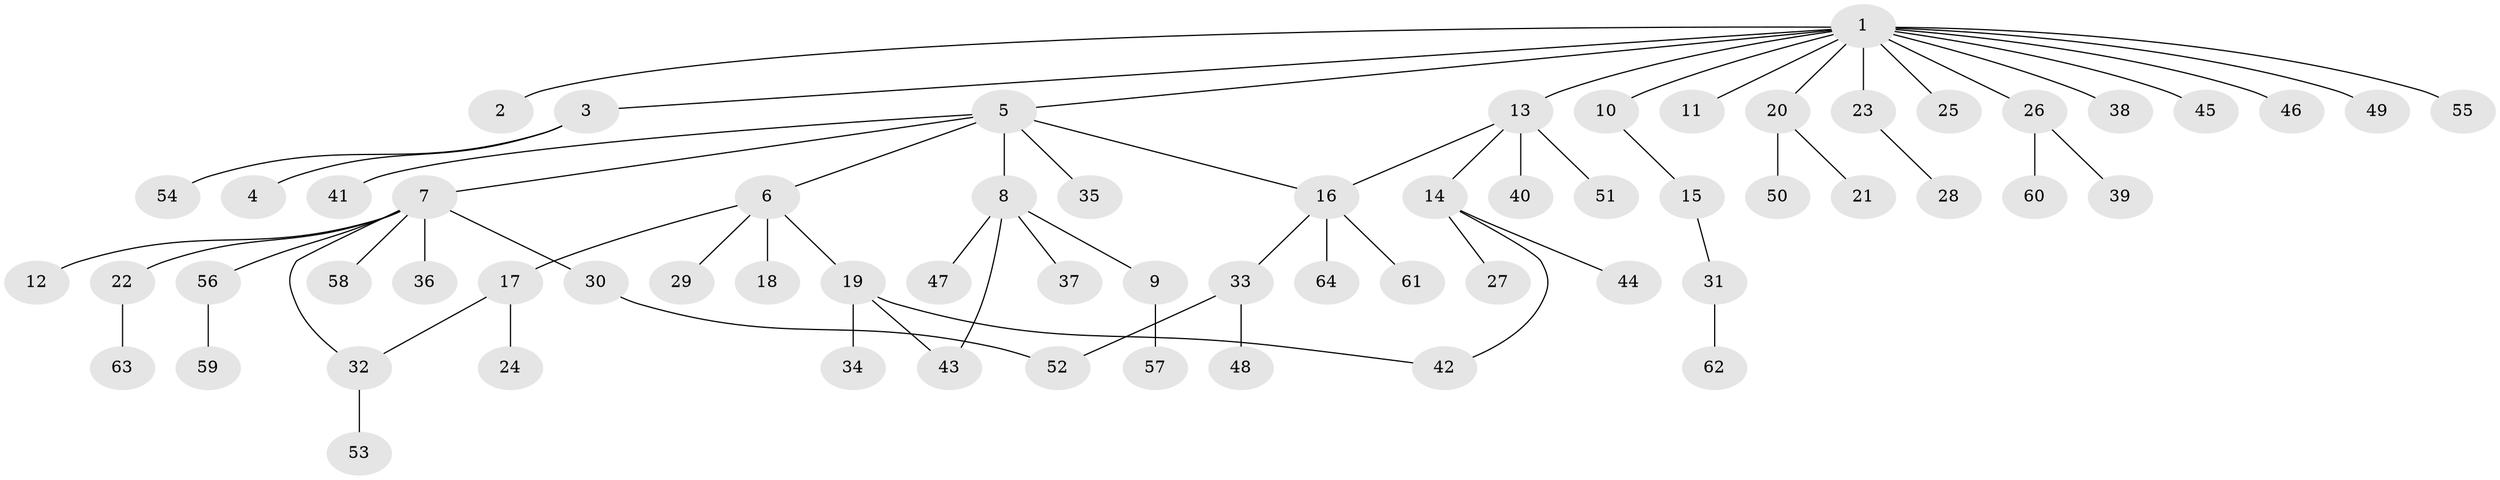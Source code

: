 // Generated by graph-tools (version 1.1) at 2025/46/03/09/25 04:46:57]
// undirected, 64 vertices, 68 edges
graph export_dot {
graph [start="1"]
  node [color=gray90,style=filled];
  1;
  2;
  3;
  4;
  5;
  6;
  7;
  8;
  9;
  10;
  11;
  12;
  13;
  14;
  15;
  16;
  17;
  18;
  19;
  20;
  21;
  22;
  23;
  24;
  25;
  26;
  27;
  28;
  29;
  30;
  31;
  32;
  33;
  34;
  35;
  36;
  37;
  38;
  39;
  40;
  41;
  42;
  43;
  44;
  45;
  46;
  47;
  48;
  49;
  50;
  51;
  52;
  53;
  54;
  55;
  56;
  57;
  58;
  59;
  60;
  61;
  62;
  63;
  64;
  1 -- 2;
  1 -- 3;
  1 -- 5;
  1 -- 10;
  1 -- 11;
  1 -- 13;
  1 -- 20;
  1 -- 23;
  1 -- 25;
  1 -- 26;
  1 -- 38;
  1 -- 45;
  1 -- 46;
  1 -- 49;
  1 -- 55;
  3 -- 4;
  3 -- 54;
  5 -- 6;
  5 -- 7;
  5 -- 8;
  5 -- 16;
  5 -- 35;
  5 -- 41;
  6 -- 17;
  6 -- 18;
  6 -- 19;
  6 -- 29;
  7 -- 12;
  7 -- 22;
  7 -- 30;
  7 -- 32;
  7 -- 36;
  7 -- 56;
  7 -- 58;
  8 -- 9;
  8 -- 37;
  8 -- 43;
  8 -- 47;
  9 -- 57;
  10 -- 15;
  13 -- 14;
  13 -- 16;
  13 -- 40;
  13 -- 51;
  14 -- 27;
  14 -- 42;
  14 -- 44;
  15 -- 31;
  16 -- 33;
  16 -- 61;
  16 -- 64;
  17 -- 24;
  17 -- 32;
  19 -- 34;
  19 -- 42;
  19 -- 43;
  20 -- 21;
  20 -- 50;
  22 -- 63;
  23 -- 28;
  26 -- 39;
  26 -- 60;
  30 -- 52;
  31 -- 62;
  32 -- 53;
  33 -- 48;
  33 -- 52;
  56 -- 59;
}
